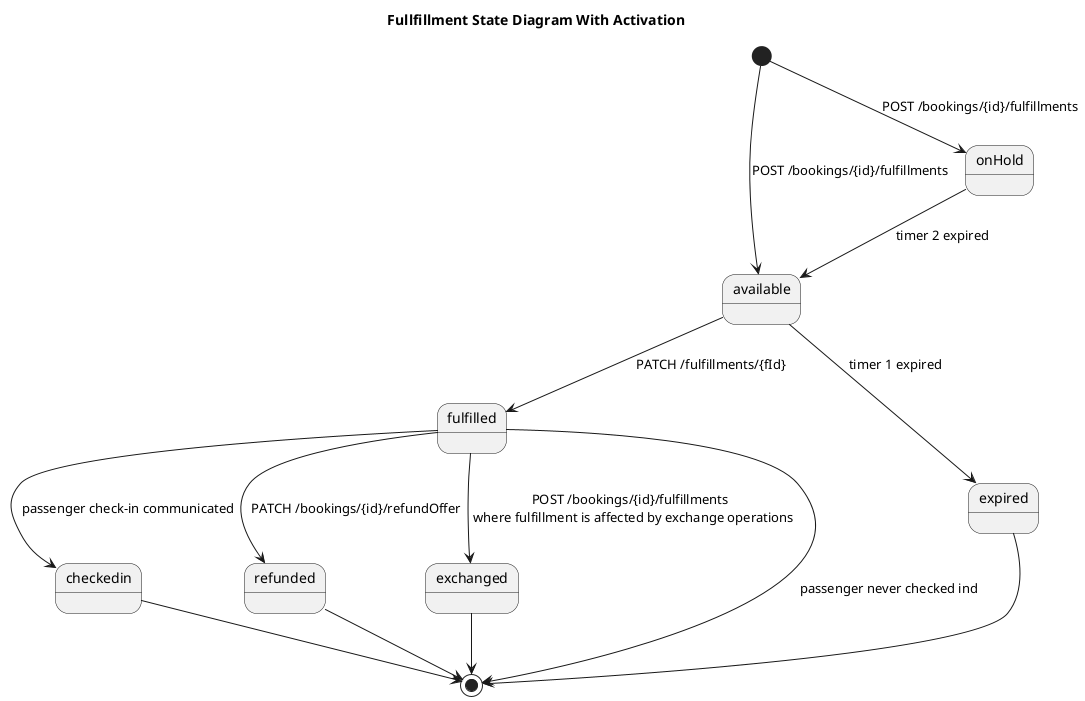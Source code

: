 @startuml
title "Fullfillment State Diagram With Activation"
[*] --> available: POST /bookings/{id}/fulfillments
[*] --> onHold: POST /bookings/{id}/fulfillments
available --> fulfilled: PATCH /fulfillments/{fId}
available --> expired: timer 1 expired
onHold --> available: timer 2 expired
fulfilled --> checkedin: passenger check-in communicated 
fulfilled --> refunded: PATCH /bookings/{id}/refundOffer
fulfilled --> exchanged: POST /bookings/{id}/fulfillments \n where fulfillment is affected by exchange operations
checkedin --> [*]
fulfilled --> [*]: passenger never checked ind
refunded --> [*]
exchanged --> [*]
expired --> [*]
@enduml
